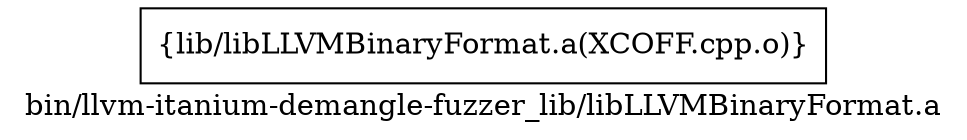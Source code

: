 digraph "bin/llvm-itanium-demangle-fuzzer_lib/libLLVMBinaryFormat.a" {
	label="bin/llvm-itanium-demangle-fuzzer_lib/libLLVMBinaryFormat.a";
	rankdir=LR;

	Node0x560754d8e5f8 [shape=record,shape=box,group=0,label="{lib/libLLVMBinaryFormat.a(XCOFF.cpp.o)}"];
}
